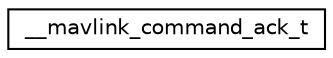 digraph "Graphical Class Hierarchy"
{
 // INTERACTIVE_SVG=YES
  edge [fontname="Helvetica",fontsize="10",labelfontname="Helvetica",labelfontsize="10"];
  node [fontname="Helvetica",fontsize="10",shape=record];
  rankdir="LR";
  Node1 [label="__mavlink_command_ack_t",height=0.2,width=0.4,color="black", fillcolor="white", style="filled",URL="$struct____mavlink__command__ack__t.html"];
}

